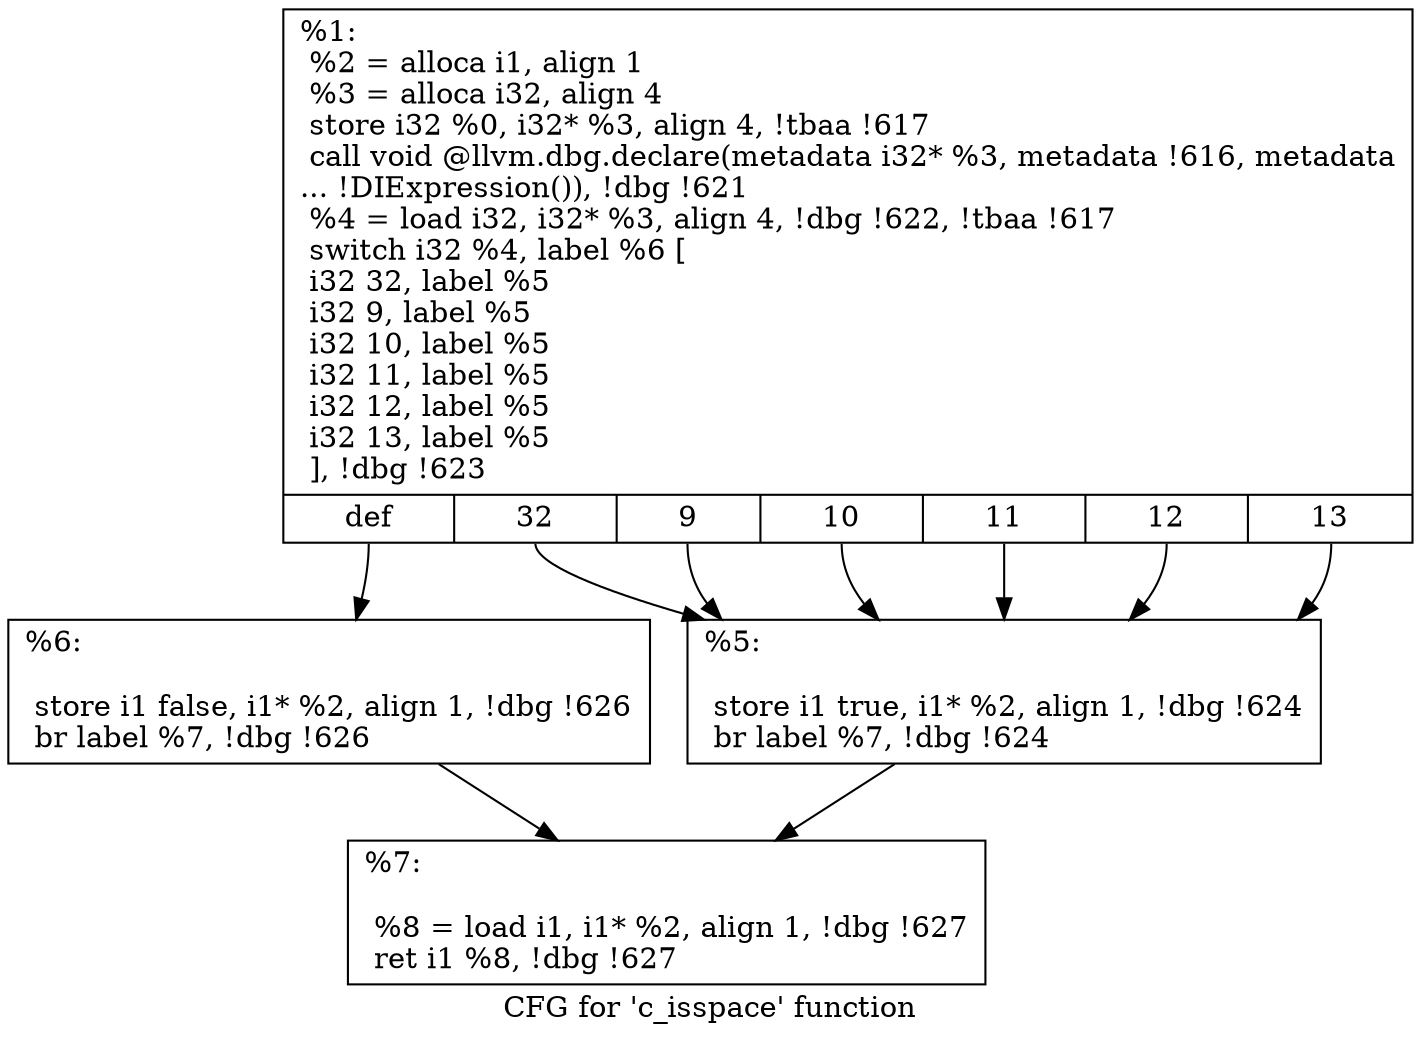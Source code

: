 digraph "CFG for 'c_isspace' function" {
	label="CFG for 'c_isspace' function";

	Node0x13b56f0 [shape=record,label="{%1:\l  %2 = alloca i1, align 1\l  %3 = alloca i32, align 4\l  store i32 %0, i32* %3, align 4, !tbaa !617\l  call void @llvm.dbg.declare(metadata i32* %3, metadata !616, metadata\l... !DIExpression()), !dbg !621\l  %4 = load i32, i32* %3, align 4, !dbg !622, !tbaa !617\l  switch i32 %4, label %6 [\l    i32 32, label %5\l    i32 9, label %5\l    i32 10, label %5\l    i32 11, label %5\l    i32 12, label %5\l    i32 13, label %5\l  ], !dbg !623\l|{<s0>def|<s1>32|<s2>9|<s3>10|<s4>11|<s5>12|<s6>13}}"];
	Node0x13b56f0:s0 -> Node0x13b57c0;
	Node0x13b56f0:s1 -> Node0x13b5770;
	Node0x13b56f0:s2 -> Node0x13b5770;
	Node0x13b56f0:s3 -> Node0x13b5770;
	Node0x13b56f0:s4 -> Node0x13b5770;
	Node0x13b56f0:s5 -> Node0x13b5770;
	Node0x13b56f0:s6 -> Node0x13b5770;
	Node0x13b5770 [shape=record,label="{%5:\l\l  store i1 true, i1* %2, align 1, !dbg !624\l  br label %7, !dbg !624\l}"];
	Node0x13b5770 -> Node0x13b5810;
	Node0x13b57c0 [shape=record,label="{%6:\l\l  store i1 false, i1* %2, align 1, !dbg !626\l  br label %7, !dbg !626\l}"];
	Node0x13b57c0 -> Node0x13b5810;
	Node0x13b5810 [shape=record,label="{%7:\l\l  %8 = load i1, i1* %2, align 1, !dbg !627\l  ret i1 %8, !dbg !627\l}"];
}

